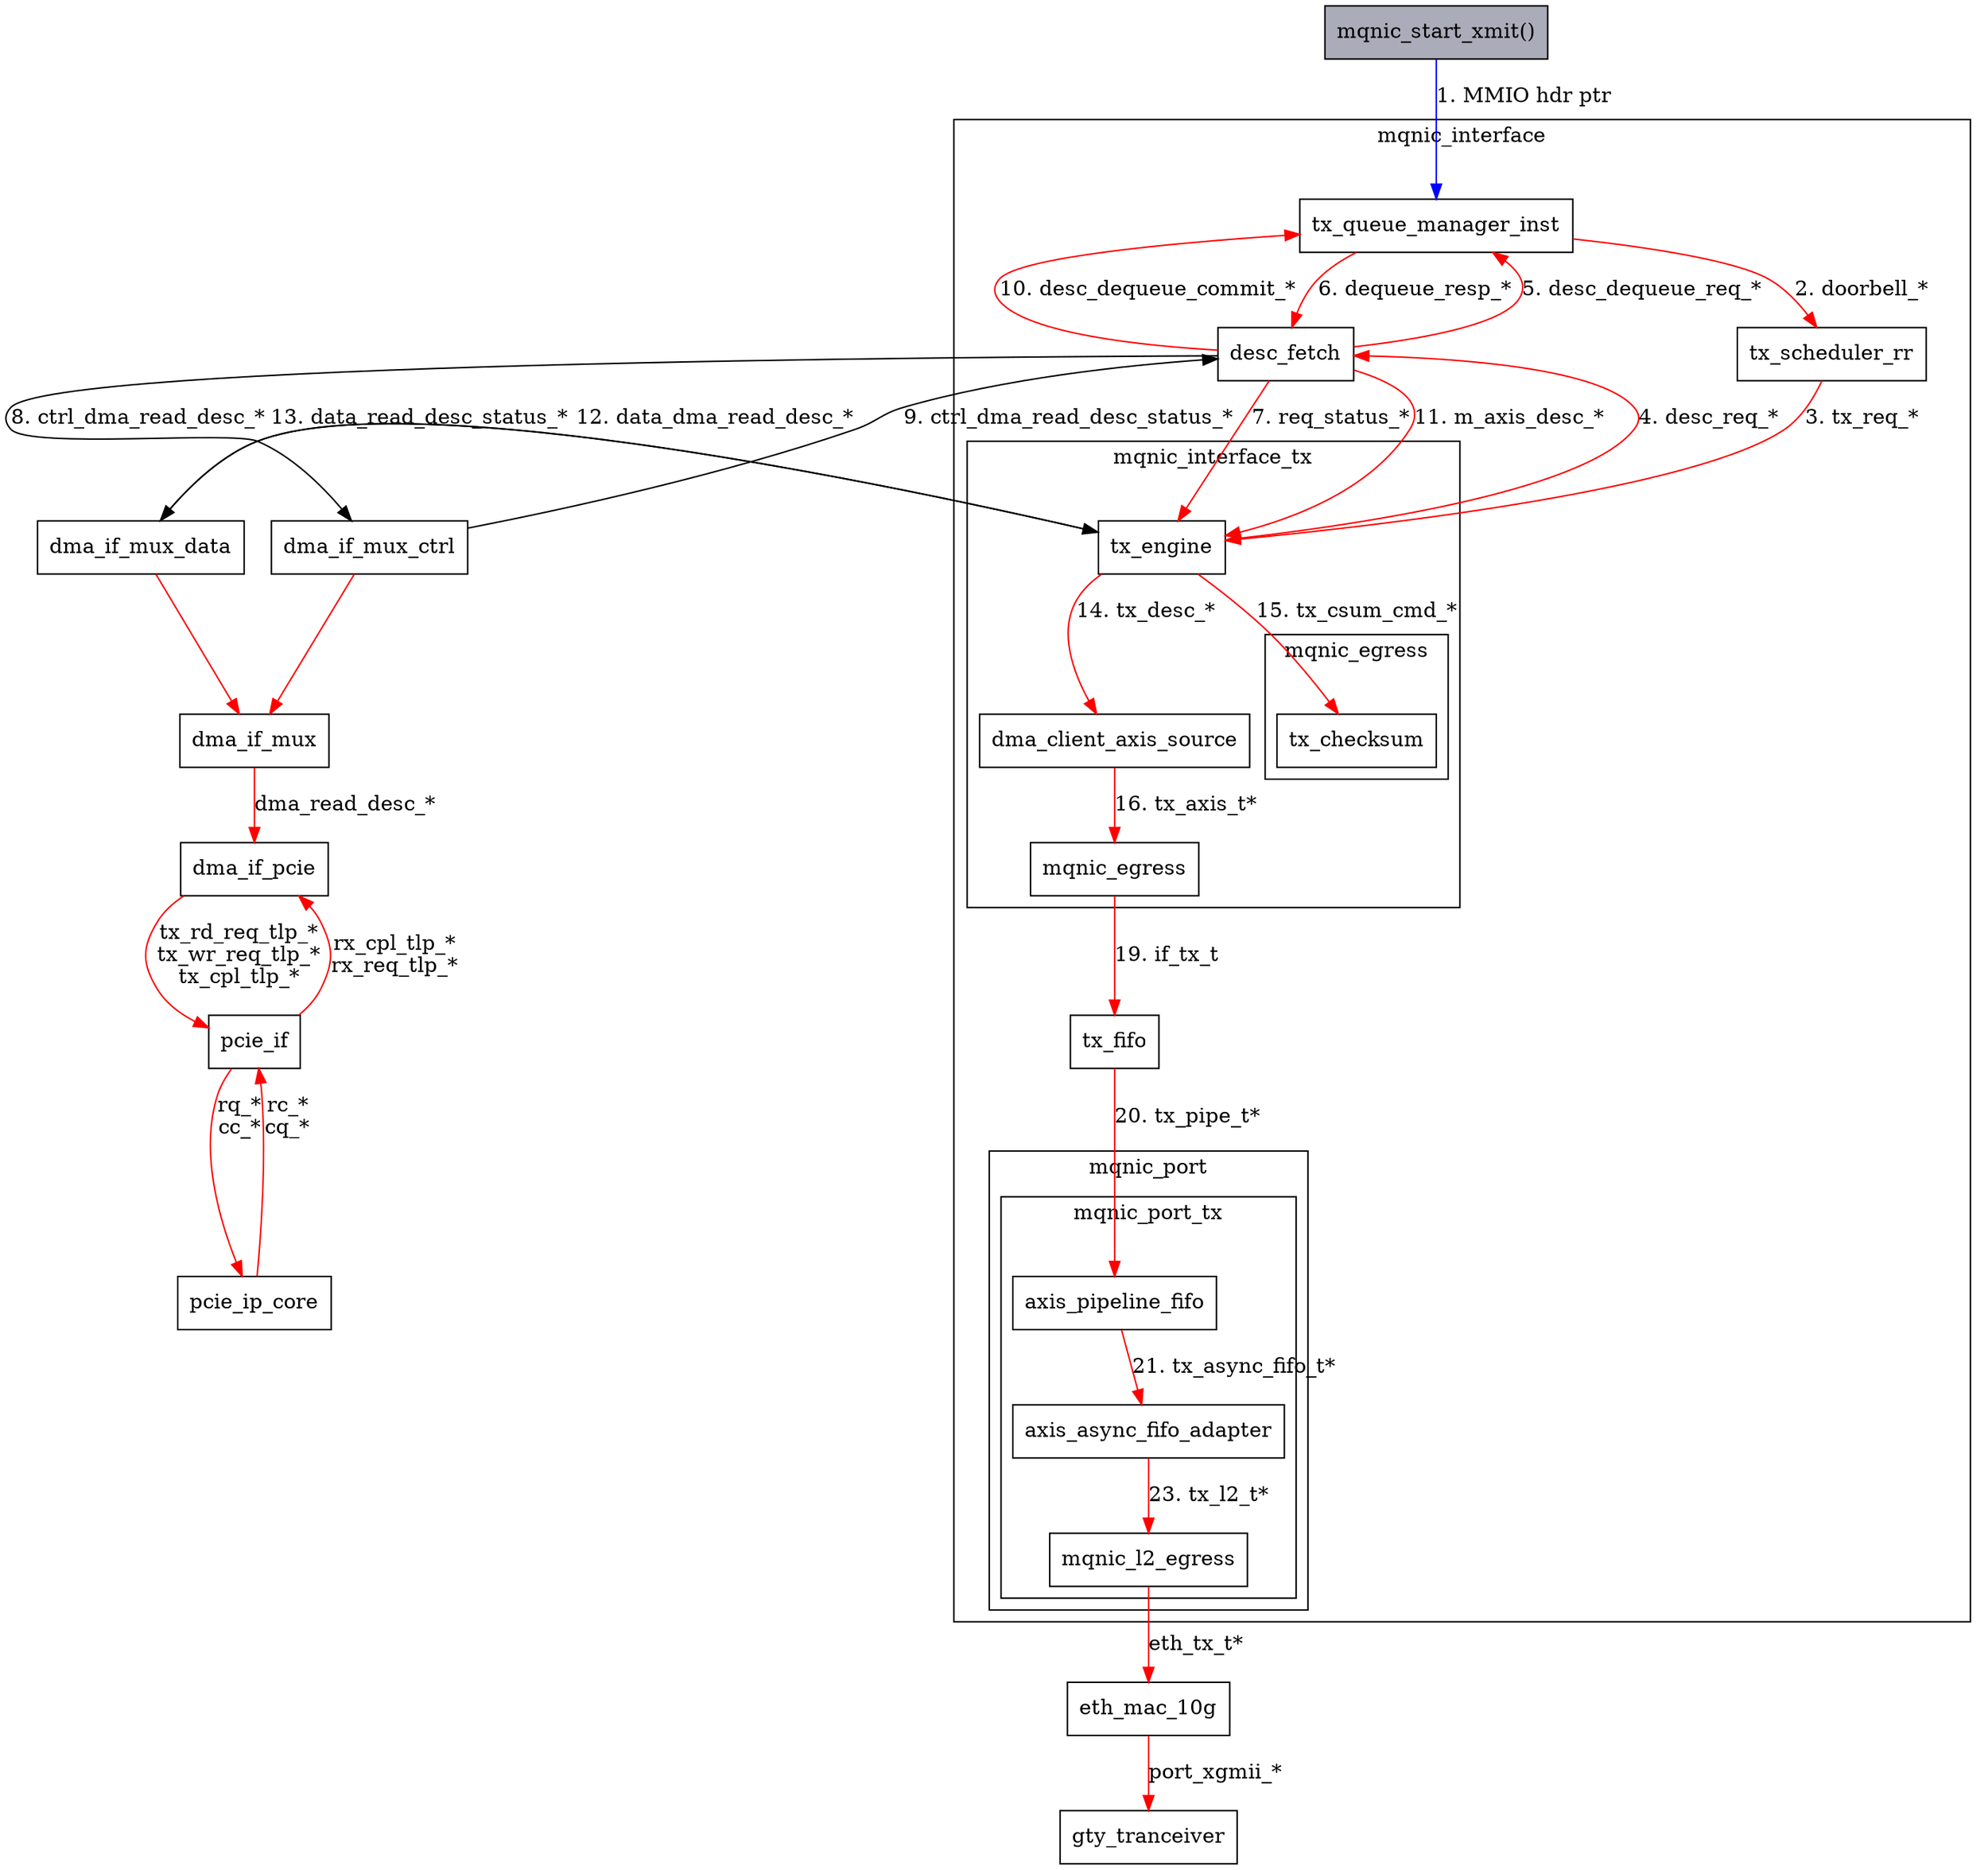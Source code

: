 digraph tx {
    node [shape=box]
    edge [color="red"]
    /*
     * 1. Belong relations. 
     */
    subgraph cluster_if_1{
        label="mqnic_interface";
        {txqm, tx_schd, desc, tx_fifo}
        subgraph cluster_iftx {
            label="mqnic_interface_tx"
            {tx_engn, egr, dma_iftx}
            subgraph cluster_egr {
                label="mqnic_egress"
                {tx_csum}
            }
        }
        subgraph cluster_pt_1 {
            label="mqnic_port"
            subgraph cluster_pttx {
                label="mqnic_port_tx"
                {tx_csum, fifo_p, fifo_a, egr_l2}
            }
        }
    }

    /*
     * 2. Edges argumentation.
     */
    host -> txqm [label="1. MMIO hdr ptr", color="blue"]
    txqm -> tx_schd [label="2. doorbell_*"]
    tx_schd -> tx_engn [label="3. tx_req_*"]
    tx_engn -> desc [label="4. desc_req_*"]
    desc -> txqm [label="5. desc_dequeue_req_*"]
    txqm -> desc [label="6. dequeue_resp_*"]
    desc -> tx_engn [label="7. req_status_*"]
    desc -> dma_mux_ctrl [label="8. ctrl_dma_read_desc_*", color="black"]
    dma_mux_ctrl -> desc [label="9. ctrl_dma_read_desc_status_*", color="black"]
    desc -> txqm [label="10. desc_dequeue_commit_*"]
    desc -> tx_engn [label="11. m_axis_desc_*"]
    tx_engn -> dma_mux_data [label="12. data_dma_read_desc_*", color="black"]
    dma_mux_data -> tx_engn [label="13. data_read_desc_status_*", color="black"]
    tx_engn -> dma_iftx [label="14. tx_desc_*"]
    dma_iftx -> egr [label="16. tx_axis_t*"]
    tx_engn -> tx_csum [label="15. tx_csum_cmd_*"]
    /* APP_ENABLE=1 */
    // egr -> app [label="19. app_if_tx_t*"]
    // app -> tx_fifo [label="19. if_tx_t"]
    // tx_fifo -> app [label="20. app_sync_tx_t*"]
    // app -> fifo_p [label="20. tx_pipe_t*"]
    // fifo_p -> fifo_a [label="21. tx_async_fifo_t*"]
    // fifo_a -> app [label="22. app_direct_tx_t*"]
    // app -> egr_l2 [label="23. tx_l2_t*"]
    /* APP_ENABLE=0 */
    egr -> tx_fifo [label="19. if_tx_t"]
    tx_fifo -> fifo_p [label="20. tx_pipe_t*"]
    fifo_p -> fifo_a [label="21. tx_async_fifo_t*"]
    fifo_a -> egr_l2 [label="23. tx_l2_t*"]
    
    egr_l2 -> mac [label="eth_tx_t*"]
    mac -> phy [label="port_xgmii_*"]

    dma_mux_data -> dma_mux
    dma_mux_ctrl -> dma_mux
    dma_mux -> dma_if_pcie [label="dma_read_desc_*"]
    dma_if_pcie -> pcie_us_if [label="tx_rd_req_tlp_*\ntx_wr_req_tlp_*\ntx_cpl_tlp_*"]
    pcie_us_if -> dma_if_pcie [label="rx_cpl_tlp_*\nrx_req_tlp_*"]
    pcie_us_if -> pcie_ip_core [label="rq_*\ncc_*"]
    pcie_ip_core -> pcie_us_if [label="rc_*\ncq_*"]

    /*
     * 3. Nodes argumentation.
     */
    host [label="mqnic_start_xmit()",style=filled,fillcolor="#ABACBA"];
    txqm [label="tx_queue_manager_inst"]
    tx_schd [label="tx_scheduler_rr"]
    tx_engn [label="tx_engine"]
    desc [label="desc_fetch"]
    tx_fifo [label="tx_fifo"]
    dma_iftx [label="dma_client_axis_source"]
    dma_mux_ctrl [label="dma_if_mux_ctrl"]
    dma_mux_data [label="dma_if_mux_data"]
    dma_mux [label="dma_if_mux"]
    dma_if_pcie [label="dma_if_pcie"]
    pcie_us_if [label="pcie_if"]
    pcie_ip_core [label="pcie_ip_core"]
    
    tx_csum [label="tx_checksum"]
    egr [label="mqnic_egress"]
    egr_l2 [label="mqnic_l2_egress"]
    // app [label="mqnic_app_block"]
    fifo_p [label="axis_pipeline_fifo"]
    fifo_a [label="axis_async_fifo_adapter"]
    mac [label="eth_mac_10g"]
    phy [label="gty_tranceiver"]
}